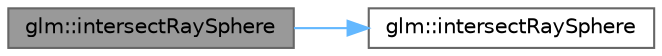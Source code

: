 digraph "glm::intersectRaySphere"
{
 // LATEX_PDF_SIZE
  bgcolor="transparent";
  edge [fontname=Helvetica,fontsize=10,labelfontname=Helvetica,labelfontsize=10];
  node [fontname=Helvetica,fontsize=10,shape=box,height=0.2,width=0.4];
  rankdir="LR";
  Node1 [id="Node000001",label="glm::intersectRaySphere",height=0.2,width=0.4,color="gray40", fillcolor="grey60", style="filled", fontcolor="black",tooltip=" "];
  Node1 -> Node2 [id="edge3_Node000001_Node000002",color="steelblue1",style="solid",tooltip=" "];
  Node2 [id="Node000002",label="glm::intersectRaySphere",height=0.2,width=0.4,color="grey40", fillcolor="white", style="filled",URL="$group__gtx__intersect.html#gac88f8cd84c4bcb5b947d56acbbcfa56e",tooltip=" "];
}
